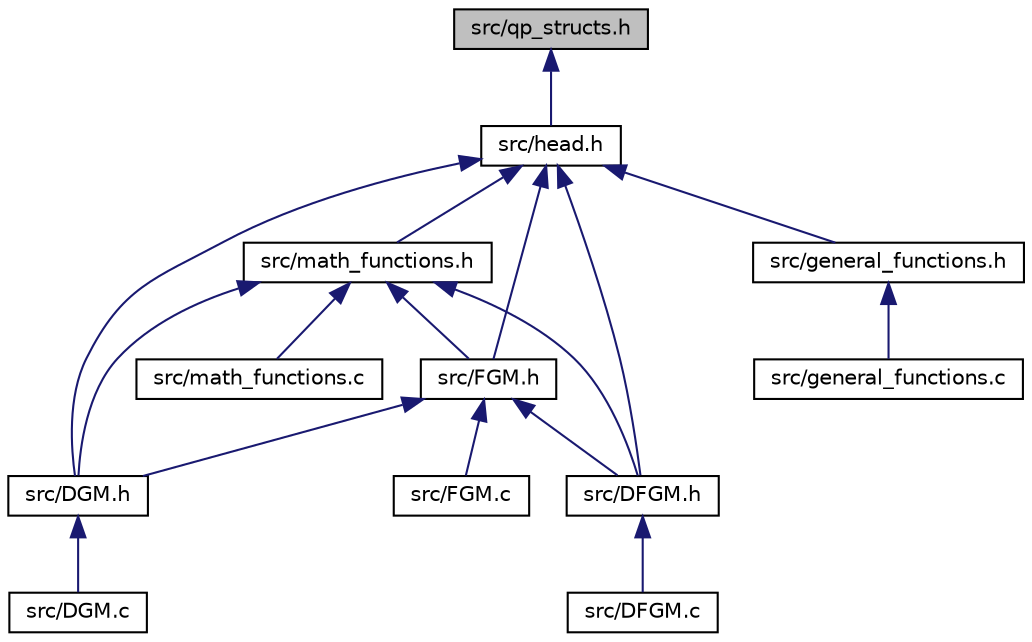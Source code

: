 digraph "src/qp_structs.h"
{
  edge [fontname="Helvetica",fontsize="10",labelfontname="Helvetica",labelfontsize="10"];
  node [fontname="Helvetica",fontsize="10",shape=record];
  Node1 [label="src/qp_structs.h",height=0.2,width=0.4,color="black", fillcolor="grey75", style="filled" fontcolor="black"];
  Node1 -> Node2 [dir="back",color="midnightblue",fontsize="10",style="solid",fontname="Helvetica"];
  Node2 [label="src/head.h",height=0.2,width=0.4,color="black", fillcolor="white", style="filled",URL="$head_8h.html"];
  Node2 -> Node3 [dir="back",color="midnightblue",fontsize="10",style="solid",fontname="Helvetica"];
  Node3 [label="src/DFGM.h",height=0.2,width=0.4,color="black", fillcolor="white", style="filled",URL="$_d_f_g_m_8h.html"];
  Node3 -> Node4 [dir="back",color="midnightblue",fontsize="10",style="solid",fontname="Helvetica"];
  Node4 [label="src/DFGM.c",height=0.2,width=0.4,color="black", fillcolor="white", style="filled",URL="$_d_f_g_m_8c.html"];
  Node2 -> Node5 [dir="back",color="midnightblue",fontsize="10",style="solid",fontname="Helvetica"];
  Node5 [label="src/math_functions.h",height=0.2,width=0.4,color="black", fillcolor="white", style="filled",URL="$math__functions_8h.html"];
  Node5 -> Node3 [dir="back",color="midnightblue",fontsize="10",style="solid",fontname="Helvetica"];
  Node5 -> Node6 [dir="back",color="midnightblue",fontsize="10",style="solid",fontname="Helvetica"];
  Node6 [label="src/FGM.h",height=0.2,width=0.4,color="black", fillcolor="white", style="filled",URL="$_f_g_m_8h.html"];
  Node6 -> Node3 [dir="back",color="midnightblue",fontsize="10",style="solid",fontname="Helvetica"];
  Node6 -> Node7 [dir="back",color="midnightblue",fontsize="10",style="solid",fontname="Helvetica"];
  Node7 [label="src/DGM.h",height=0.2,width=0.4,color="black", fillcolor="white", style="filled",URL="$_d_g_m_8h.html"];
  Node7 -> Node8 [dir="back",color="midnightblue",fontsize="10",style="solid",fontname="Helvetica"];
  Node8 [label="src/DGM.c",height=0.2,width=0.4,color="black", fillcolor="white", style="filled",URL="$_d_g_m_8c.html"];
  Node6 -> Node9 [dir="back",color="midnightblue",fontsize="10",style="solid",fontname="Helvetica"];
  Node9 [label="src/FGM.c",height=0.2,width=0.4,color="black", fillcolor="white", style="filled",URL="$_f_g_m_8c.html"];
  Node5 -> Node7 [dir="back",color="midnightblue",fontsize="10",style="solid",fontname="Helvetica"];
  Node5 -> Node10 [dir="back",color="midnightblue",fontsize="10",style="solid",fontname="Helvetica"];
  Node10 [label="src/math_functions.c",height=0.2,width=0.4,color="black", fillcolor="white", style="filled",URL="$math__functions_8c.html"];
  Node2 -> Node6 [dir="back",color="midnightblue",fontsize="10",style="solid",fontname="Helvetica"];
  Node2 -> Node7 [dir="back",color="midnightblue",fontsize="10",style="solid",fontname="Helvetica"];
  Node2 -> Node11 [dir="back",color="midnightblue",fontsize="10",style="solid",fontname="Helvetica"];
  Node11 [label="src/general_functions.h",height=0.2,width=0.4,color="black", fillcolor="white", style="filled",URL="$general__functions_8h.html"];
  Node11 -> Node12 [dir="back",color="midnightblue",fontsize="10",style="solid",fontname="Helvetica"];
  Node12 [label="src/general_functions.c",height=0.2,width=0.4,color="black", fillcolor="white", style="filled",URL="$general__functions_8c.html"];
}
